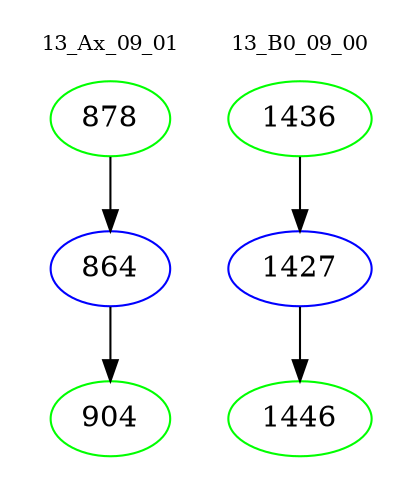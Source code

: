 digraph{
subgraph cluster_0 {
color = white
label = "13_Ax_09_01";
fontsize=10;
T0_878 [label="878", color="green"]
T0_878 -> T0_864 [color="black"]
T0_864 [label="864", color="blue"]
T0_864 -> T0_904 [color="black"]
T0_904 [label="904", color="green"]
}
subgraph cluster_1 {
color = white
label = "13_B0_09_00";
fontsize=10;
T1_1436 [label="1436", color="green"]
T1_1436 -> T1_1427 [color="black"]
T1_1427 [label="1427", color="blue"]
T1_1427 -> T1_1446 [color="black"]
T1_1446 [label="1446", color="green"]
}
}
